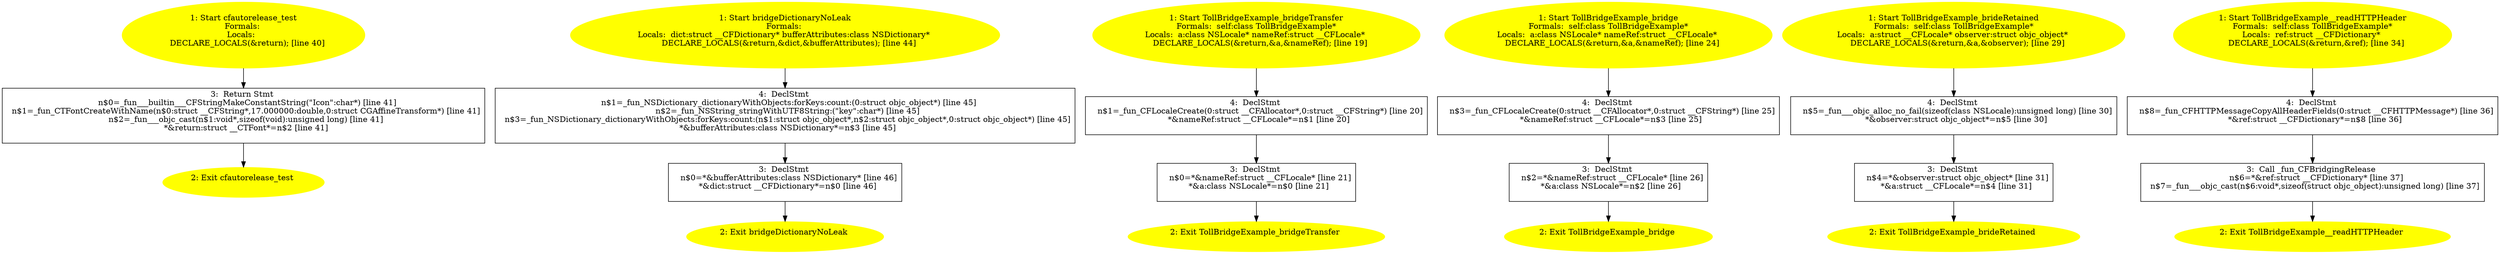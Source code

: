 /* @generated */
digraph iCFG {
"cfautorelease_test.2ccea2233b65cd3828a2d5e2571ad69b_1" [label="1: Start cfautorelease_test\nFormals: \nLocals:  \n   DECLARE_LOCALS(&return); [line 40]\n " color=yellow style=filled]
	

	 "cfautorelease_test.2ccea2233b65cd3828a2d5e2571ad69b_1" -> "cfautorelease_test.2ccea2233b65cd3828a2d5e2571ad69b_3" ;
"cfautorelease_test.2ccea2233b65cd3828a2d5e2571ad69b_2" [label="2: Exit cfautorelease_test \n  " color=yellow style=filled]
	

"cfautorelease_test.2ccea2233b65cd3828a2d5e2571ad69b_3" [label="3:  Return Stmt \n   n$0=_fun___builtin___CFStringMakeConstantString(\"Icon\":char*) [line 41]\n  n$1=_fun_CTFontCreateWithName(n$0:struct __CFString*,17.000000:double,0:struct CGAffineTransform*) [line 41]\n  n$2=_fun___objc_cast(n$1:void*,sizeof(void):unsigned long) [line 41]\n  *&return:struct __CTFont*=n$2 [line 41]\n " shape="box"]
	

	 "cfautorelease_test.2ccea2233b65cd3828a2d5e2571ad69b_3" -> "cfautorelease_test.2ccea2233b65cd3828a2d5e2571ad69b_2" ;
"bridgeDictionaryNoLeak.a9b55a0c8751bf95138aeb6870d0dec1_1" [label="1: Start bridgeDictionaryNoLeak\nFormals: \nLocals:  dict:struct __CFDictionary* bufferAttributes:class NSDictionary* \n   DECLARE_LOCALS(&return,&dict,&bufferAttributes); [line 44]\n " color=yellow style=filled]
	

	 "bridgeDictionaryNoLeak.a9b55a0c8751bf95138aeb6870d0dec1_1" -> "bridgeDictionaryNoLeak.a9b55a0c8751bf95138aeb6870d0dec1_4" ;
"bridgeDictionaryNoLeak.a9b55a0c8751bf95138aeb6870d0dec1_2" [label="2: Exit bridgeDictionaryNoLeak \n  " color=yellow style=filled]
	

"bridgeDictionaryNoLeak.a9b55a0c8751bf95138aeb6870d0dec1_3" [label="3:  DeclStmt \n   n$0=*&bufferAttributes:class NSDictionary* [line 46]\n  *&dict:struct __CFDictionary*=n$0 [line 46]\n " shape="box"]
	

	 "bridgeDictionaryNoLeak.a9b55a0c8751bf95138aeb6870d0dec1_3" -> "bridgeDictionaryNoLeak.a9b55a0c8751bf95138aeb6870d0dec1_2" ;
"bridgeDictionaryNoLeak.a9b55a0c8751bf95138aeb6870d0dec1_4" [label="4:  DeclStmt \n   n$1=_fun_NSDictionary_dictionaryWithObjects:forKeys:count:(0:struct objc_object*) [line 45]\n  n$2=_fun_NSString_stringWithUTF8String:(\"key\":char*) [line 45]\n  n$3=_fun_NSDictionary_dictionaryWithObjects:forKeys:count:(n$1:struct objc_object*,n$2:struct objc_object*,0:struct objc_object*) [line 45]\n  *&bufferAttributes:class NSDictionary*=n$3 [line 45]\n " shape="box"]
	

	 "bridgeDictionaryNoLeak.a9b55a0c8751bf95138aeb6870d0dec1_4" -> "bridgeDictionaryNoLeak.a9b55a0c8751bf95138aeb6870d0dec1_3" ;
"TollBridgeExample_bridgeTransferinstance.716b37b1a98a0fb6f89177f2135c1d62_1" [label="1: Start TollBridgeExample_bridgeTransfer\nFormals:  self:class TollBridgeExample*\nLocals:  a:class NSLocale* nameRef:struct __CFLocale* \n   DECLARE_LOCALS(&return,&a,&nameRef); [line 19]\n " color=yellow style=filled]
	

	 "TollBridgeExample_bridgeTransferinstance.716b37b1a98a0fb6f89177f2135c1d62_1" -> "TollBridgeExample_bridgeTransferinstance.716b37b1a98a0fb6f89177f2135c1d62_4" ;
"TollBridgeExample_bridgeTransferinstance.716b37b1a98a0fb6f89177f2135c1d62_2" [label="2: Exit TollBridgeExample_bridgeTransfer \n  " color=yellow style=filled]
	

"TollBridgeExample_bridgeTransferinstance.716b37b1a98a0fb6f89177f2135c1d62_3" [label="3:  DeclStmt \n   n$0=*&nameRef:struct __CFLocale* [line 21]\n  *&a:class NSLocale*=n$0 [line 21]\n " shape="box"]
	

	 "TollBridgeExample_bridgeTransferinstance.716b37b1a98a0fb6f89177f2135c1d62_3" -> "TollBridgeExample_bridgeTransferinstance.716b37b1a98a0fb6f89177f2135c1d62_2" ;
"TollBridgeExample_bridgeTransferinstance.716b37b1a98a0fb6f89177f2135c1d62_4" [label="4:  DeclStmt \n   n$1=_fun_CFLocaleCreate(0:struct __CFAllocator*,0:struct __CFString*) [line 20]\n  *&nameRef:struct __CFLocale*=n$1 [line 20]\n " shape="box"]
	

	 "TollBridgeExample_bridgeTransferinstance.716b37b1a98a0fb6f89177f2135c1d62_4" -> "TollBridgeExample_bridgeTransferinstance.716b37b1a98a0fb6f89177f2135c1d62_3" ;
"TollBridgeExample_bridgeinstance.c0503be3f52d0c5e7a7749ebc4637c61_1" [label="1: Start TollBridgeExample_bridge\nFormals:  self:class TollBridgeExample*\nLocals:  a:class NSLocale* nameRef:struct __CFLocale* \n   DECLARE_LOCALS(&return,&a,&nameRef); [line 24]\n " color=yellow style=filled]
	

	 "TollBridgeExample_bridgeinstance.c0503be3f52d0c5e7a7749ebc4637c61_1" -> "TollBridgeExample_bridgeinstance.c0503be3f52d0c5e7a7749ebc4637c61_4" ;
"TollBridgeExample_bridgeinstance.c0503be3f52d0c5e7a7749ebc4637c61_2" [label="2: Exit TollBridgeExample_bridge \n  " color=yellow style=filled]
	

"TollBridgeExample_bridgeinstance.c0503be3f52d0c5e7a7749ebc4637c61_3" [label="3:  DeclStmt \n   n$2=*&nameRef:struct __CFLocale* [line 26]\n  *&a:class NSLocale*=n$2 [line 26]\n " shape="box"]
	

	 "TollBridgeExample_bridgeinstance.c0503be3f52d0c5e7a7749ebc4637c61_3" -> "TollBridgeExample_bridgeinstance.c0503be3f52d0c5e7a7749ebc4637c61_2" ;
"TollBridgeExample_bridgeinstance.c0503be3f52d0c5e7a7749ebc4637c61_4" [label="4:  DeclStmt \n   n$3=_fun_CFLocaleCreate(0:struct __CFAllocator*,0:struct __CFString*) [line 25]\n  *&nameRef:struct __CFLocale*=n$3 [line 25]\n " shape="box"]
	

	 "TollBridgeExample_bridgeinstance.c0503be3f52d0c5e7a7749ebc4637c61_4" -> "TollBridgeExample_bridgeinstance.c0503be3f52d0c5e7a7749ebc4637c61_3" ;
"TollBridgeExample_brideRetainedinstance.debb920061e5ae630488d004542d4654_1" [label="1: Start TollBridgeExample_brideRetained\nFormals:  self:class TollBridgeExample*\nLocals:  a:struct __CFLocale* observer:struct objc_object* \n   DECLARE_LOCALS(&return,&a,&observer); [line 29]\n " color=yellow style=filled]
	

	 "TollBridgeExample_brideRetainedinstance.debb920061e5ae630488d004542d4654_1" -> "TollBridgeExample_brideRetainedinstance.debb920061e5ae630488d004542d4654_4" ;
"TollBridgeExample_brideRetainedinstance.debb920061e5ae630488d004542d4654_2" [label="2: Exit TollBridgeExample_brideRetained \n  " color=yellow style=filled]
	

"TollBridgeExample_brideRetainedinstance.debb920061e5ae630488d004542d4654_3" [label="3:  DeclStmt \n   n$4=*&observer:struct objc_object* [line 31]\n  *&a:struct __CFLocale*=n$4 [line 31]\n " shape="box"]
	

	 "TollBridgeExample_brideRetainedinstance.debb920061e5ae630488d004542d4654_3" -> "TollBridgeExample_brideRetainedinstance.debb920061e5ae630488d004542d4654_2" ;
"TollBridgeExample_brideRetainedinstance.debb920061e5ae630488d004542d4654_4" [label="4:  DeclStmt \n   n$5=_fun___objc_alloc_no_fail(sizeof(class NSLocale):unsigned long) [line 30]\n  *&observer:struct objc_object*=n$5 [line 30]\n " shape="box"]
	

	 "TollBridgeExample_brideRetainedinstance.debb920061e5ae630488d004542d4654_4" -> "TollBridgeExample_brideRetainedinstance.debb920061e5ae630488d004542d4654_3" ;
"TollBridgeExample__readHTTPHeaderinstance.4adcff26e5596ee5910d82103fc0aa3c_1" [label="1: Start TollBridgeExample__readHTTPHeader\nFormals:  self:class TollBridgeExample*\nLocals:  ref:struct __CFDictionary* \n   DECLARE_LOCALS(&return,&ref); [line 34]\n " color=yellow style=filled]
	

	 "TollBridgeExample__readHTTPHeaderinstance.4adcff26e5596ee5910d82103fc0aa3c_1" -> "TollBridgeExample__readHTTPHeaderinstance.4adcff26e5596ee5910d82103fc0aa3c_4" ;
"TollBridgeExample__readHTTPHeaderinstance.4adcff26e5596ee5910d82103fc0aa3c_2" [label="2: Exit TollBridgeExample__readHTTPHeader \n  " color=yellow style=filled]
	

"TollBridgeExample__readHTTPHeaderinstance.4adcff26e5596ee5910d82103fc0aa3c_3" [label="3:  Call _fun_CFBridgingRelease \n   n$6=*&ref:struct __CFDictionary* [line 37]\n  n$7=_fun___objc_cast(n$6:void*,sizeof(struct objc_object):unsigned long) [line 37]\n " shape="box"]
	

	 "TollBridgeExample__readHTTPHeaderinstance.4adcff26e5596ee5910d82103fc0aa3c_3" -> "TollBridgeExample__readHTTPHeaderinstance.4adcff26e5596ee5910d82103fc0aa3c_2" ;
"TollBridgeExample__readHTTPHeaderinstance.4adcff26e5596ee5910d82103fc0aa3c_4" [label="4:  DeclStmt \n   n$8=_fun_CFHTTPMessageCopyAllHeaderFields(0:struct __CFHTTPMessage*) [line 36]\n  *&ref:struct __CFDictionary*=n$8 [line 36]\n " shape="box"]
	

	 "TollBridgeExample__readHTTPHeaderinstance.4adcff26e5596ee5910d82103fc0aa3c_4" -> "TollBridgeExample__readHTTPHeaderinstance.4adcff26e5596ee5910d82103fc0aa3c_3" ;
}
